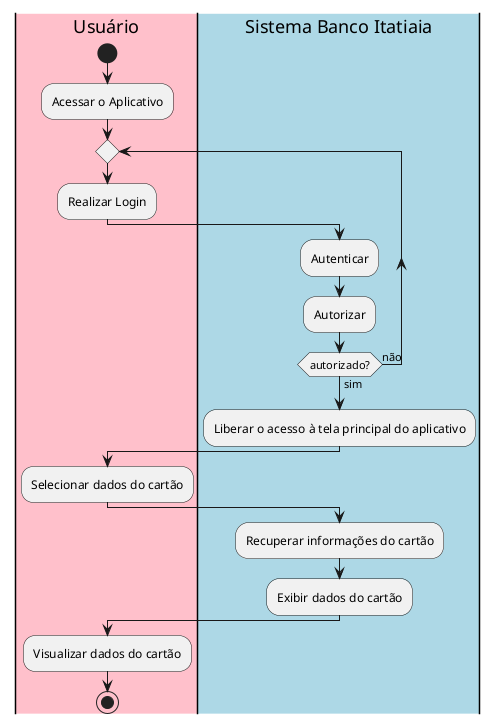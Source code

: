 @startuml

|#pink|Usuário|
start

:Acessar o Aplicativo;

repeat 
:Realizar Login;

|#lightblue|Sistema Banco Itatiaia|

:Autenticar;
:Autorizar;

repeat while (autorizado?) is (não) not (sim)
:Liberar o acesso à tela principal do aplicativo;

|Usuário|

:Selecionar dados do cartão;

|Sistema Banco Itatiaia|

:Recuperar informações do cartão;
:Exibir dados do cartão;

|Usuário|

:Visualizar dados do cartão;

stop
@enduml
